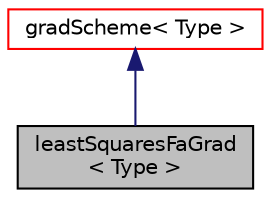 digraph "leastSquaresFaGrad&lt; Type &gt;"
{
  bgcolor="transparent";
  edge [fontname="Helvetica",fontsize="10",labelfontname="Helvetica",labelfontsize="10"];
  node [fontname="Helvetica",fontsize="10",shape=record];
  Node1 [label="leastSquaresFaGrad\l\< Type \>",height=0.2,width=0.4,color="black", fillcolor="grey75", style="filled" fontcolor="black"];
  Node2 -> Node1 [dir="back",color="midnightblue",fontsize="10",style="solid",fontname="Helvetica"];
  Node2 [label="gradScheme\< Type \>",height=0.2,width=0.4,color="red",URL="$classFoam_1_1fa_1_1gradScheme.html",tooltip="Abstract base class for finite area calculus gradient schemes. "];
}
